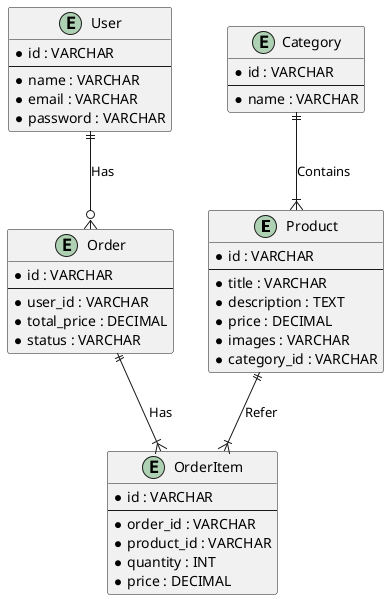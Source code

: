 @startuml

entity Product {
    * id : VARCHAR
    --
    * title : VARCHAR
    * description : TEXT
    * price : DECIMAL
    * images : VARCHAR
    * category_id : VARCHAR
}

entity Category {
    * id : VARCHAR
    --
    * name : VARCHAR
}

entity User {
    * id : VARCHAR
    --
    * name : VARCHAR
    * email : VARCHAR
    * password : VARCHAR
}

entity Order {
    * id : VARCHAR
    --
    * user_id : VARCHAR
    * total_price : DECIMAL
    * status : VARCHAR
}

entity OrderItem {
    * id : VARCHAR
    --
    * order_id : VARCHAR
    * product_id : VARCHAR
    * quantity : INT
    * price : DECIMAL
}

Category ||--|{ Product : Contains
User ||--o{ Order : Has
Order ||--|{ OrderItem : Has
Product ||--|{ OrderItem : Refer

@enduml
